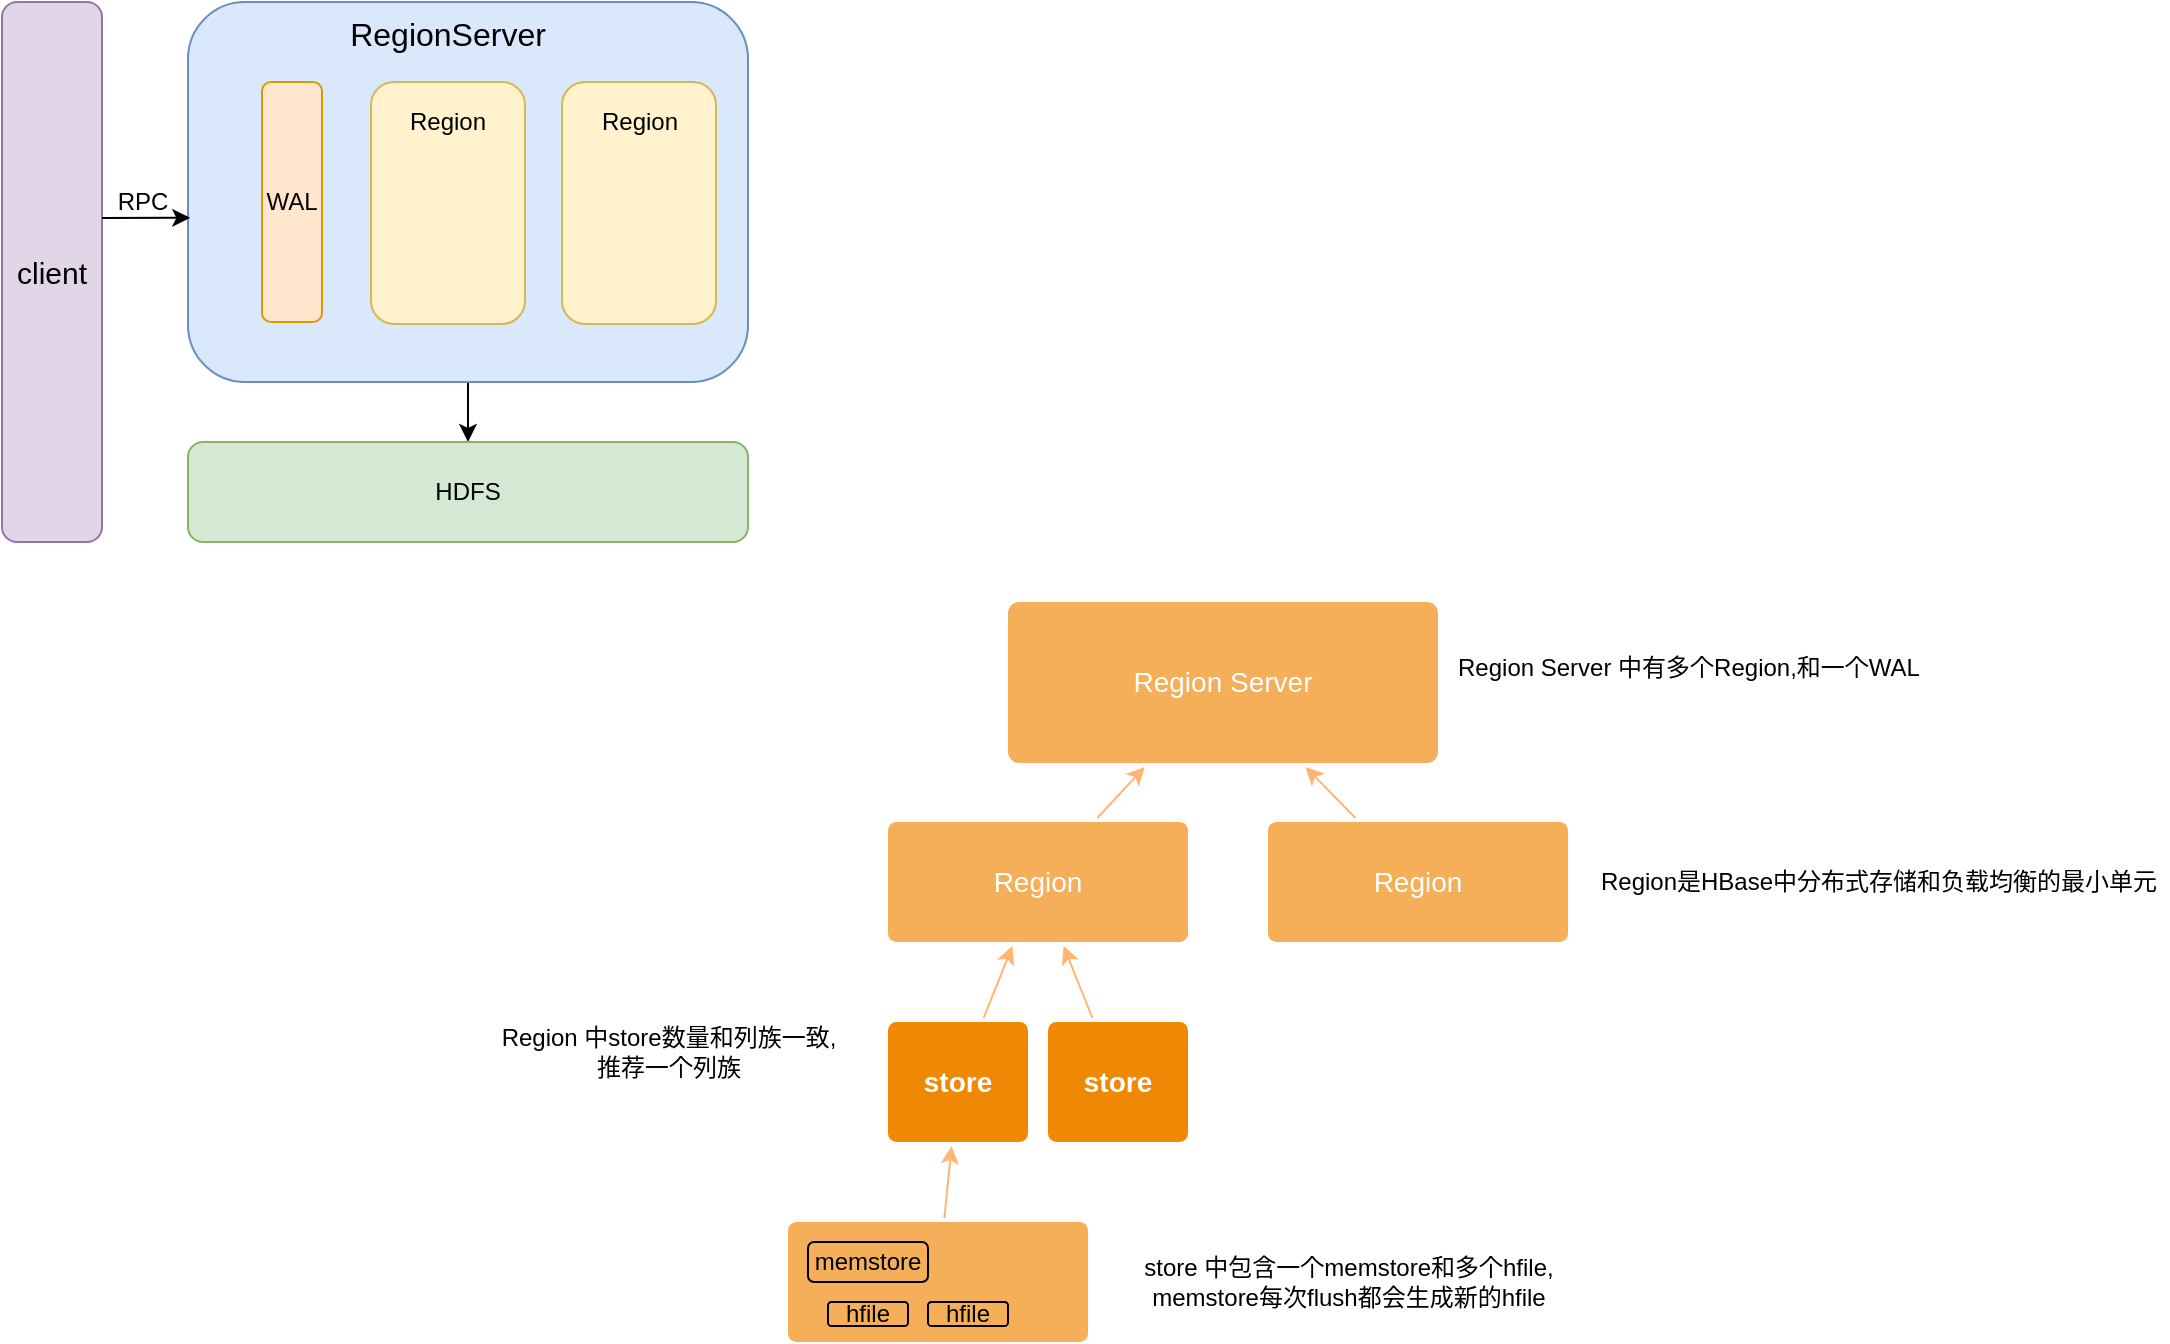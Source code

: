 <mxfile version="14.4.3" type="device" pages="2"><diagram id="q2kTmlBgiHHIQM1lE90R" name="RegionServer"><mxGraphModel dx="1121" dy="759" grid="1" gridSize="10" guides="1" tooltips="1" connect="1" arrows="1" fold="1" page="1" pageScale="1" pageWidth="1169" pageHeight="827" math="0" shadow="0"><root><mxCell id="0"/><mxCell id="1" parent="0"/><mxCell id="eJeN4EMGVaiD2GjUr3Ni-6" value="" style="edgeStyle=orthogonalEdgeStyle;rounded=0;orthogonalLoop=1;jettySize=auto;html=1;" edge="1" parent="1" source="6lTMJoJtO0iNvnSS1EiD-1" target="6lTMJoJtO0iNvnSS1EiD-5"><mxGeometry relative="1" as="geometry"/></mxCell><mxCell id="6lTMJoJtO0iNvnSS1EiD-1" value="" style="rounded=1;whiteSpace=wrap;html=1;fillColor=#dae8fc;strokeColor=#6c8ebf;" parent="1" vertex="1"><mxGeometry x="173" y="70" width="280" height="190" as="geometry"/></mxCell><mxCell id="6lTMJoJtO0iNvnSS1EiD-2" value="" style="rounded=1;whiteSpace=wrap;html=1;fillColor=#fff2cc;strokeColor=#d6b656;" parent="1" vertex="1"><mxGeometry x="264.5" y="110" width="77" height="121" as="geometry"/></mxCell><mxCell id="6lTMJoJtO0iNvnSS1EiD-4" value="&lt;font style=&quot;font-size: 16px&quot;&gt;RegionServer&lt;/font&gt;" style="text;html=1;strokeColor=none;fillColor=none;align=center;verticalAlign=middle;whiteSpace=wrap;rounded=0;" parent="1" vertex="1"><mxGeometry x="283" y="80" width="40" height="11" as="geometry"/></mxCell><mxCell id="6lTMJoJtO0iNvnSS1EiD-5" value="HDFS" style="rounded=1;whiteSpace=wrap;html=1;fillColor=#d5e8d4;strokeColor=#82b366;" parent="1" vertex="1"><mxGeometry x="173" y="290" width="280" height="50" as="geometry"/></mxCell><mxCell id="6lTMJoJtO0iNvnSS1EiD-8" value="Region" style="text;html=1;strokeColor=none;fillColor=none;align=center;verticalAlign=middle;whiteSpace=wrap;rounded=0;" parent="1" vertex="1"><mxGeometry x="283" y="120" width="40" height="20" as="geometry"/></mxCell><mxCell id="6lTMJoJtO0iNvnSS1EiD-16" value="&lt;font style=&quot;font-size: 15px&quot;&gt;client&lt;/font&gt;" style="rounded=1;whiteSpace=wrap;html=1;fillColor=#e1d5e7;strokeColor=#9673a6;" parent="1" vertex="1"><mxGeometry x="80" y="70" width="50" height="270" as="geometry"/></mxCell><mxCell id="eJeN4EMGVaiD2GjUr3Ni-1" value="WAL" style="rounded=1;whiteSpace=wrap;html=1;fillColor=#ffe6cc;strokeColor=#d79b00;" vertex="1" parent="1"><mxGeometry x="210" y="110" width="30" height="120" as="geometry"/></mxCell><mxCell id="eJeN4EMGVaiD2GjUr3Ni-2" value="" style="rounded=1;whiteSpace=wrap;html=1;fillColor=#fff2cc;strokeColor=#d6b656;" vertex="1" parent="1"><mxGeometry x="360" y="110" width="77" height="121" as="geometry"/></mxCell><mxCell id="eJeN4EMGVaiD2GjUr3Ni-3" value="Region" style="text;html=1;strokeColor=none;fillColor=none;align=center;verticalAlign=middle;whiteSpace=wrap;rounded=0;" vertex="1" parent="1"><mxGeometry x="378.5" y="120" width="40" height="20" as="geometry"/></mxCell><mxCell id="eJeN4EMGVaiD2GjUr3Ni-4" value="" style="endArrow=classic;html=1;entryX=0.004;entryY=0.568;entryDx=0;entryDy=0;entryPerimeter=0;" edge="1" parent="1" target="6lTMJoJtO0iNvnSS1EiD-1"><mxGeometry width="50" height="50" relative="1" as="geometry"><mxPoint x="130" y="178" as="sourcePoint"/><mxPoint x="170" y="180" as="targetPoint"/></mxGeometry></mxCell><mxCell id="eJeN4EMGVaiD2GjUr3Ni-5" value="RPC" style="text;html=1;align=center;verticalAlign=middle;resizable=0;points=[];autosize=1;" vertex="1" parent="1"><mxGeometry x="130" y="160" width="40" height="20" as="geometry"/></mxCell><mxCell id="eJeN4EMGVaiD2GjUr3Ni-7" value="" style="edgeStyle=none;rounded=0;orthogonalLoop=1;jettySize=auto;html=1;strokeColor=#FFB570;" edge="1" parent="1" source="eJeN4EMGVaiD2GjUr3Ni-8" target="eJeN4EMGVaiD2GjUr3Ni-13"><mxGeometry relative="1" as="geometry"/></mxCell><mxCell id="eJeN4EMGVaiD2GjUr3Ni-8" value="store" style="rounded=1;whiteSpace=wrap;html=1;shadow=0;labelBackgroundColor=none;strokeColor=none;strokeWidth=3;fillColor=#F08705;fontFamily=Helvetica;fontSize=14;fontColor=#FFFFFF;align=center;spacing=5;fontStyle=1;arcSize=7;perimeterSpacing=2;" vertex="1" parent="1"><mxGeometry x="523" y="580" width="70" height="60" as="geometry"/></mxCell><mxCell id="eJeN4EMGVaiD2GjUr3Ni-9" value="" style="rounded=0;orthogonalLoop=1;jettySize=auto;html=1;strokeColor=#FFB570;" edge="1" parent="1" source="eJeN4EMGVaiD2GjUr3Ni-10" target="eJeN4EMGVaiD2GjUr3Ni-11"><mxGeometry relative="1" as="geometry"/></mxCell><mxCell id="eJeN4EMGVaiD2GjUr3Ni-10" value="Region" style="rounded=1;whiteSpace=wrap;html=1;shadow=0;labelBackgroundColor=none;strokeColor=none;strokeWidth=3;fillColor=#f5af58;fontFamily=Helvetica;fontSize=14;fontColor=#FFFFFF;align=center;spacing=5;arcSize=7;perimeterSpacing=2;" vertex="1" parent="1"><mxGeometry x="713" y="480" width="150" height="60" as="geometry"/></mxCell><mxCell id="eJeN4EMGVaiD2GjUr3Ni-11" value="Region Server" style="rounded=1;whiteSpace=wrap;html=1;shadow=0;labelBackgroundColor=none;strokeColor=none;strokeWidth=3;fillColor=#f5af58;fontFamily=Helvetica;fontSize=14;fontColor=#FFFFFF;align=center;spacing=5;arcSize=7;perimeterSpacing=2;" vertex="1" parent="1"><mxGeometry x="583" y="370" width="215" height="80.5" as="geometry"/></mxCell><mxCell id="eJeN4EMGVaiD2GjUr3Ni-12" value="" style="edgeStyle=none;rounded=0;orthogonalLoop=1;jettySize=auto;html=1;strokeColor=#FFB570;" edge="1" parent="1" source="eJeN4EMGVaiD2GjUr3Ni-13" target="eJeN4EMGVaiD2GjUr3Ni-11"><mxGeometry relative="1" as="geometry"/></mxCell><mxCell id="eJeN4EMGVaiD2GjUr3Ni-13" value="Region" style="rounded=1;whiteSpace=wrap;html=1;shadow=0;labelBackgroundColor=none;strokeColor=none;strokeWidth=3;fillColor=#f5af58;fontFamily=Helvetica;fontSize=14;fontColor=#FFFFFF;align=center;spacing=5;arcSize=7;perimeterSpacing=2;" vertex="1" parent="1"><mxGeometry x="523" y="480" width="150" height="60" as="geometry"/></mxCell><mxCell id="eJeN4EMGVaiD2GjUr3Ni-14" value="Region Server 中有多个Region,和一个WAL&lt;br&gt;&amp;nbsp;" style="text;html=1;resizable=0;autosize=1;align=center;verticalAlign=middle;points=[];fillColor=none;strokeColor=none;rounded=0;" vertex="1" parent="1"><mxGeometry x="798" y="395.25" width="250" height="30" as="geometry"/></mxCell><mxCell id="eJeN4EMGVaiD2GjUr3Ni-15" value="" style="edgeStyle=none;rounded=0;orthogonalLoop=1;jettySize=auto;html=1;strokeColor=#FFB570;" edge="1" parent="1" source="eJeN4EMGVaiD2GjUr3Ni-16" target="eJeN4EMGVaiD2GjUr3Ni-13"><mxGeometry relative="1" as="geometry"/></mxCell><mxCell id="eJeN4EMGVaiD2GjUr3Ni-16" value="store" style="rounded=1;whiteSpace=wrap;html=1;shadow=0;labelBackgroundColor=none;strokeColor=none;strokeWidth=3;fillColor=#F08705;fontFamily=Helvetica;fontSize=14;fontColor=#FFFFFF;align=center;spacing=5;fontStyle=1;arcSize=7;perimeterSpacing=2;" vertex="1" parent="1"><mxGeometry x="603" y="580" width="70" height="60" as="geometry"/></mxCell><mxCell id="eJeN4EMGVaiD2GjUr3Ni-17" value="Region 中store数量和列族一致,&lt;br&gt;推荐一个列族" style="text;html=1;resizable=0;autosize=1;align=center;verticalAlign=middle;points=[];fillColor=none;strokeColor=none;rounded=0;" vertex="1" parent="1"><mxGeometry x="323" y="580" width="180" height="30" as="geometry"/></mxCell><mxCell id="eJeN4EMGVaiD2GjUr3Ni-18" value="Region是HBase中分布式存储和负载均衡的最小单元" style="text;html=1;resizable=0;autosize=1;align=center;verticalAlign=middle;points=[];fillColor=none;strokeColor=none;rounded=0;" vertex="1" parent="1"><mxGeometry x="873" y="500" width="290" height="20" as="geometry"/></mxCell><mxCell id="eJeN4EMGVaiD2GjUr3Ni-19" value="" style="edgeStyle=none;rounded=0;orthogonalLoop=1;jettySize=auto;html=1;strokeColor=#FFB570;" edge="1" parent="1" source="eJeN4EMGVaiD2GjUr3Ni-20" target="eJeN4EMGVaiD2GjUr3Ni-8"><mxGeometry relative="1" as="geometry"/></mxCell><mxCell id="eJeN4EMGVaiD2GjUr3Ni-20" value="" style="rounded=1;whiteSpace=wrap;html=1;shadow=0;labelBackgroundColor=none;strokeColor=none;strokeWidth=3;fillColor=#f5af58;fontFamily=Helvetica;fontSize=14;fontColor=#FFFFFF;align=center;spacing=5;arcSize=7;perimeterSpacing=2;" vertex="1" parent="1"><mxGeometry x="473" y="680" width="150" height="60" as="geometry"/></mxCell><mxCell id="eJeN4EMGVaiD2GjUr3Ni-21" value="memstore" style="rounded=1;whiteSpace=wrap;html=1;fillColor=none;" vertex="1" parent="1"><mxGeometry x="483" y="690" width="60" height="20" as="geometry"/></mxCell><mxCell id="eJeN4EMGVaiD2GjUr3Ni-22" value="hfile" style="rounded=1;whiteSpace=wrap;html=1;fillColor=none;" vertex="1" parent="1"><mxGeometry x="493" y="720" width="40" height="12" as="geometry"/></mxCell><mxCell id="eJeN4EMGVaiD2GjUr3Ni-23" value="hfile" style="rounded=1;whiteSpace=wrap;html=1;fillColor=none;" vertex="1" parent="1"><mxGeometry x="543" y="720" width="40" height="12" as="geometry"/></mxCell><mxCell id="eJeN4EMGVaiD2GjUr3Ni-24" value="store 中包含一个memstore和多个hfile,&lt;br&gt;memstore每次flush都会生成新的hfile" style="text;html=1;resizable=0;autosize=1;align=center;verticalAlign=middle;points=[];fillColor=none;strokeColor=none;rounded=0;" vertex="1" parent="1"><mxGeometry x="643" y="695" width="220" height="30" as="geometry"/></mxCell></root></mxGraphModel></diagram><diagram id="Fjm8HS6P-tBwNDM7jGr8" name="Region"><mxGraphModel dx="1121" dy="759" grid="1" gridSize="10" guides="1" tooltips="1" connect="1" arrows="1" fold="1" page="1" pageScale="1" pageWidth="1169" pageHeight="827" math="0" shadow="0"><root><mxCell id="TfG4Gs6LyZgpeCTq1h_5-0"/><mxCell id="TfG4Gs6LyZgpeCTq1h_5-1" parent="TfG4Gs6LyZgpeCTq1h_5-0"/><mxCell id="T5QVsQtbMjeM5T_QmsVv-0" value="" style="whiteSpace=wrap;html=1;rounded=1;strokeColor=#6c8ebf;fillColor=#dae8fc;" vertex="1" parent="TfG4Gs6LyZgpeCTq1h_5-1"><mxGeometry x="190" y="234" width="720" height="360" as="geometry"/></mxCell><mxCell id="T5QVsQtbMjeM5T_QmsVv-1" value="&lt;font style=&quot;font-size: 18px&quot;&gt;Store&lt;/font&gt;" style="rounded=1;whiteSpace=wrap;html=1;fillColor=#e1d5e7;strokeColor=#9673a6;" vertex="1" parent="TfG4Gs6LyZgpeCTq1h_5-1"><mxGeometry x="240" y="338" width="90" height="180" as="geometry"/></mxCell><mxCell id="T5QVsQtbMjeM5T_QmsVv-2" value="&lt;span style=&quot;font-size: 18px&quot;&gt;Store&lt;/span&gt;" style="rounded=1;whiteSpace=wrap;html=1;fillColor=#e1d5e7;strokeColor=#9673a6;" vertex="1" parent="TfG4Gs6LyZgpeCTq1h_5-1"><mxGeometry x="380" y="338" width="90" height="180" as="geometry"/></mxCell><mxCell id="T5QVsQtbMjeM5T_QmsVv-3" value="" style="rounded=1;whiteSpace=wrap;html=1;fillColor=#ffe6cc;strokeColor=#d79b00;" vertex="1" parent="TfG4Gs6LyZgpeCTq1h_5-1"><mxGeometry x="540" y="338" width="280" height="180" as="geometry"/></mxCell><mxCell id="T5QVsQtbMjeM5T_QmsVv-4" value="&lt;font style=&quot;font-size: 27px&quot;&gt;Region&lt;/font&gt;" style="text;html=1;strokeColor=none;fillColor=none;align=center;verticalAlign=middle;whiteSpace=wrap;rounded=0;" vertex="1" parent="TfG4Gs6LyZgpeCTq1h_5-1"><mxGeometry x="260" y="244" width="170" height="60" as="geometry"/></mxCell><mxCell id="T5QVsQtbMjeM5T_QmsVv-5" value="&lt;font style=&quot;font-size: 18px&quot;&gt;Store&lt;/font&gt;" style="text;html=1;strokeColor=none;fillColor=none;align=center;verticalAlign=middle;whiteSpace=wrap;rounded=0;" vertex="1" parent="TfG4Gs6LyZgpeCTq1h_5-1"><mxGeometry x="580" y="354" width="40" height="20" as="geometry"/></mxCell><mxCell id="T5QVsQtbMjeM5T_QmsVv-6" value="MemStore" style="rounded=1;whiteSpace=wrap;html=1;fillColor=#fff2cc;strokeColor=#d6b656;" vertex="1" parent="TfG4Gs6LyZgpeCTq1h_5-1"><mxGeometry x="575" y="384" width="125" height="40" as="geometry"/></mxCell><mxCell id="T5QVsQtbMjeM5T_QmsVv-7" value="HFile" style="rounded=1;whiteSpace=wrap;html=1;fillColor=#f8cecc;strokeColor=#b85450;" vertex="1" parent="TfG4Gs6LyZgpeCTq1h_5-1"><mxGeometry x="575" y="454" width="55" height="30" as="geometry"/></mxCell><mxCell id="T5QVsQtbMjeM5T_QmsVv-8" value="HFile" style="rounded=1;whiteSpace=wrap;html=1;fillColor=#f8cecc;strokeColor=#b85450;" vertex="1" parent="TfG4Gs6LyZgpeCTq1h_5-1"><mxGeometry x="640" y="454" width="55" height="30" as="geometry"/></mxCell><mxCell id="T5QVsQtbMjeM5T_QmsVv-9" value="&lt;font style=&quot;font-size: 22px&quot;&gt;...&lt;/font&gt;" style="text;html=1;strokeColor=none;fillColor=none;align=center;verticalAlign=middle;whiteSpace=wrap;rounded=0;" vertex="1" parent="TfG4Gs6LyZgpeCTq1h_5-1"><mxGeometry x="700" y="454" width="40" height="20" as="geometry"/></mxCell></root></mxGraphModel></diagram></mxfile>